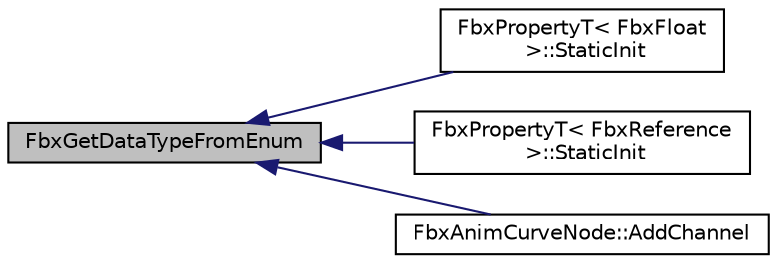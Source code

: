 digraph "FbxGetDataTypeFromEnum"
{
  edge [fontname="Helvetica",fontsize="10",labelfontname="Helvetica",labelfontsize="10"];
  node [fontname="Helvetica",fontsize="10",shape=record];
  rankdir="LR";
  Node1 [label="FbxGetDataTypeFromEnum",height=0.2,width=0.4,color="black", fillcolor="grey75", style="filled", fontcolor="black"];
  Node1 -> Node2 [dir="back",color="midnightblue",fontsize="10",style="solid",fontname="Helvetica"];
  Node2 [label="FbxPropertyT\< FbxFloat\l \>::StaticInit",height=0.2,width=0.4,color="black", fillcolor="white", style="filled",URL="$class_fbx_property_t.html#a02493c4d2553aea533bcca9ee6e0c935"];
  Node1 -> Node3 [dir="back",color="midnightblue",fontsize="10",style="solid",fontname="Helvetica"];
  Node3 [label="FbxPropertyT\< FbxReference\l \>::StaticInit",height=0.2,width=0.4,color="black", fillcolor="white", style="filled",URL="$class_fbx_property_t_3_01_fbx_reference_01_4.html#ae40af651436b9b3df5bbb049e512421d"];
  Node1 -> Node4 [dir="back",color="midnightblue",fontsize="10",style="solid",fontname="Helvetica"];
  Node4 [label="FbxAnimCurveNode::AddChannel",height=0.2,width=0.4,color="black", fillcolor="white", style="filled",URL="$class_fbx_anim_curve_node.html#a985772edb8c85825adfef69c6bd06627"];
}

